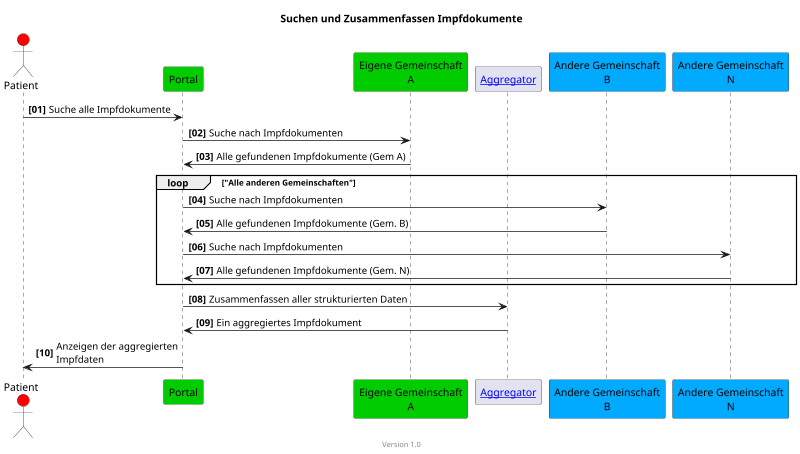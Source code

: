 @startuml
title Suchen und Zusammenfassen Impfdokumente
footer Version 1.0
skinparam responseMessageBelowArrow true
scale max 800 width

actor Patient #red
participant "Portal" #00CC00
participant "Eigene Gemeinschaft\nA" #00CC00

participant "[[aggregator.html Aggregator]]" as aggr
participant "Andere Gemeinschaft\nB" #00aaff
participant "Andere Gemeinschaft\nN" #00aaff


autonumber "<b>[00]"
Patient -> "Portal": Suche alle Impfdokumente
"Portal" -> "Eigene Gemeinschaft\nA": Suche nach Impfdokumenten
"Eigene Gemeinschaft\nA" -> "Portal": Alle gefundenen Impfdokumente (Gem A)
loop "Alle anderen Gemeinschaften"
"Portal" -> "Andere Gemeinschaft\nB": Suche nach Impfdokumenten
"Andere Gemeinschaft\nB" -> "Portal": Alle gefundenen Impfdokumente (Gem. B)

"Portal" -> "Andere Gemeinschaft\nN": Suche nach Impfdokumenten
"Andere Gemeinschaft\nN" -> "Portal": Alle gefundenen Impfdokumente (Gem. N)
end
"Portal" -> aggr: Zusammenfassen aller strukturierten Daten
aggr ->  "Portal": Ein aggregiertes Impfdokument
"Portal" -> Patient: Anzeigen der aggregierten\nImpfdaten

@enduml
